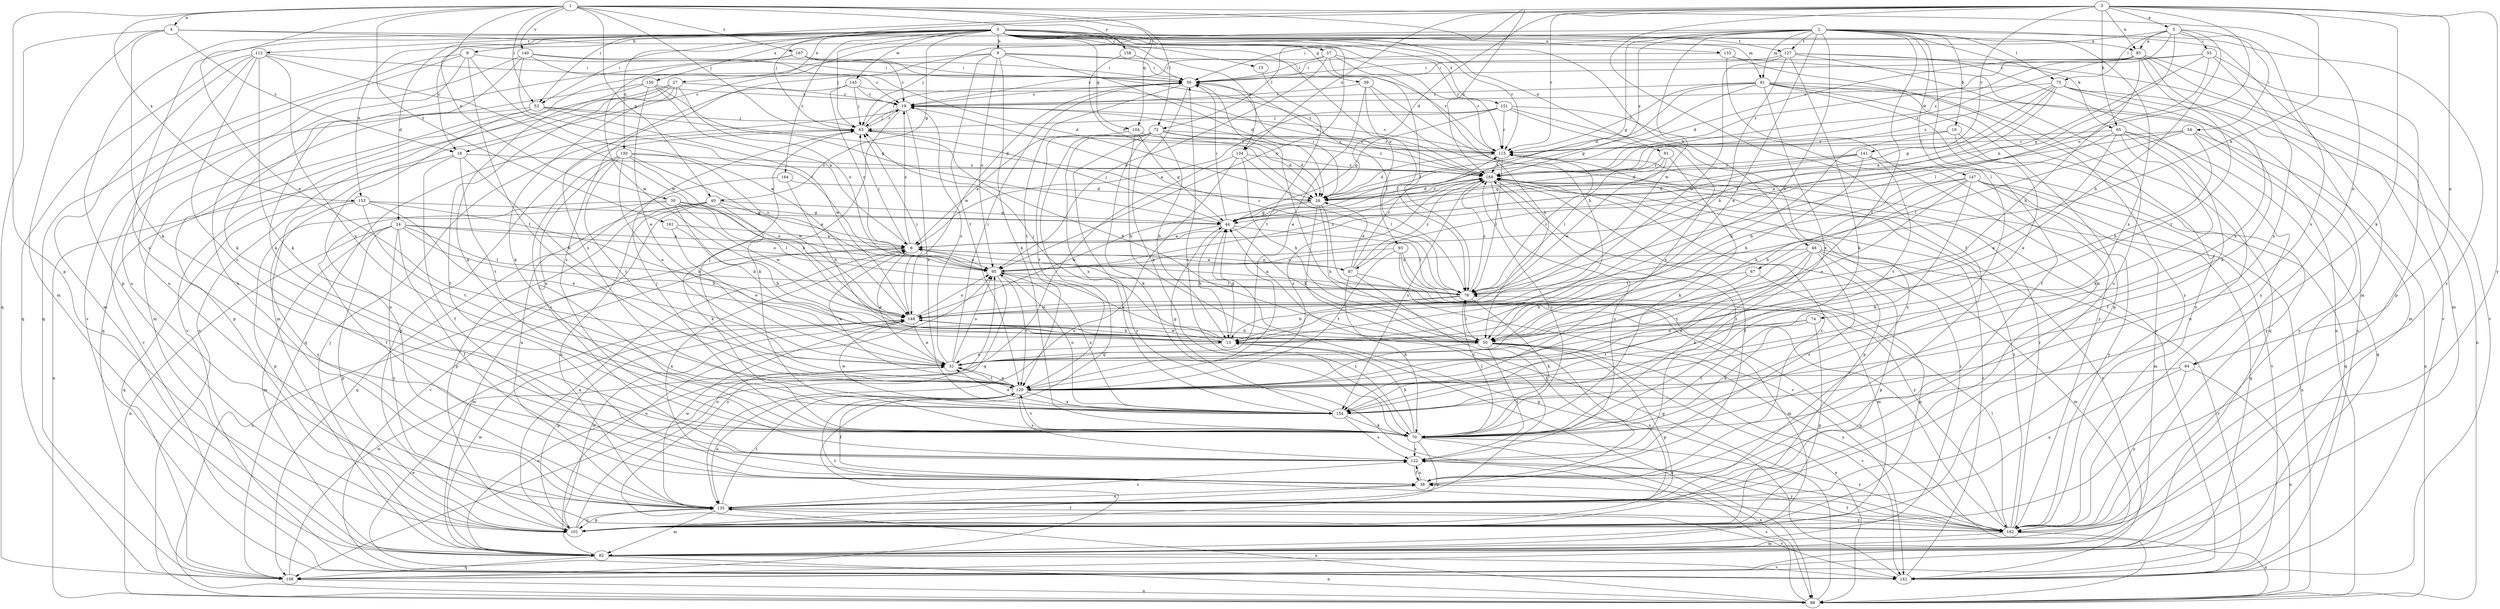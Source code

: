 strict digraph  {
0;
1;
2;
3;
4;
5;
6;
8;
9;
10;
13;
15;
18;
19;
24;
26;
27;
30;
32;
38;
39;
40;
44;
48;
50;
53;
54;
55;
56;
57;
63;
65;
67;
70;
72;
74;
75;
76;
81;
82;
84;
85;
87;
88;
91;
93;
95;
101;
104;
108;
112;
115;
122;
127;
129;
130;
133;
134;
135;
140;
141;
142;
145;
147;
148;
150;
151;
153;
154;
158;
161;
162;
164;
167;
168;
0 -> 8  [label=b];
0 -> 9  [label=b];
0 -> 15  [label=c];
0 -> 18  [label=c];
0 -> 24  [label=d];
0 -> 27  [label=e];
0 -> 39  [label=g];
0 -> 40  [label=g];
0 -> 48  [label=h];
0 -> 53  [label=i];
0 -> 57  [label=j];
0 -> 63  [label=j];
0 -> 65  [label=k];
0 -> 81  [label=m];
0 -> 91  [label=o];
0 -> 93  [label=o];
0 -> 95  [label=o];
0 -> 101  [label=p];
0 -> 104  [label=q];
0 -> 112  [label=r];
0 -> 115  [label=r];
0 -> 122  [label=s];
0 -> 127  [label=t];
0 -> 130  [label=u];
0 -> 133  [label=u];
0 -> 134  [label=u];
0 -> 145  [label=w];
0 -> 150  [label=x];
0 -> 151  [label=x];
0 -> 153  [label=x];
0 -> 164  [label=z];
1 -> 4  [label=a];
1 -> 30  [label=e];
1 -> 32  [label=e];
1 -> 40  [label=g];
1 -> 53  [label=i];
1 -> 63  [label=j];
1 -> 72  [label=l];
1 -> 84  [label=n];
1 -> 101  [label=p];
1 -> 104  [label=q];
1 -> 140  [label=v];
1 -> 153  [label=x];
1 -> 158  [label=y];
1 -> 161  [label=y];
1 -> 167  [label=z];
1 -> 168  [label=z];
2 -> 10  [label=b];
2 -> 13  [label=b];
2 -> 18  [label=c];
2 -> 32  [label=e];
2 -> 44  [label=g];
2 -> 63  [label=j];
2 -> 72  [label=l];
2 -> 74  [label=l];
2 -> 75  [label=l];
2 -> 81  [label=m];
2 -> 82  [label=m];
2 -> 127  [label=t];
2 -> 129  [label=t];
2 -> 147  [label=w];
2 -> 148  [label=w];
2 -> 154  [label=x];
2 -> 162  [label=y];
2 -> 168  [label=z];
3 -> 5  [label=a];
3 -> 26  [label=d];
3 -> 38  [label=f];
3 -> 53  [label=i];
3 -> 63  [label=j];
3 -> 65  [label=k];
3 -> 67  [label=k];
3 -> 70  [label=k];
3 -> 84  [label=n];
3 -> 85  [label=n];
3 -> 95  [label=o];
3 -> 115  [label=r];
3 -> 134  [label=u];
3 -> 141  [label=v];
3 -> 162  [label=y];
4 -> 18  [label=c];
4 -> 70  [label=k];
4 -> 82  [label=m];
4 -> 85  [label=n];
4 -> 108  [label=q];
4 -> 115  [label=r];
5 -> 50  [label=h];
5 -> 54  [label=i];
5 -> 55  [label=i];
5 -> 56  [label=i];
5 -> 75  [label=l];
5 -> 85  [label=n];
5 -> 87  [label=n];
5 -> 154  [label=x];
5 -> 168  [label=z];
6 -> 19  [label=c];
6 -> 32  [label=e];
6 -> 63  [label=j];
6 -> 82  [label=m];
6 -> 87  [label=n];
6 -> 88  [label=n];
6 -> 95  [label=o];
8 -> 56  [label=i];
8 -> 108  [label=q];
8 -> 129  [label=t];
8 -> 135  [label=u];
8 -> 142  [label=v];
8 -> 148  [label=w];
9 -> 26  [label=d];
9 -> 56  [label=i];
9 -> 70  [label=k];
9 -> 88  [label=n];
9 -> 95  [label=o];
9 -> 115  [label=r];
9 -> 122  [label=s];
9 -> 129  [label=t];
10 -> 32  [label=e];
10 -> 50  [label=h];
10 -> 115  [label=r];
10 -> 162  [label=y];
13 -> 32  [label=e];
13 -> 44  [label=g];
13 -> 63  [label=j];
13 -> 88  [label=n];
13 -> 95  [label=o];
13 -> 148  [label=w];
15 -> 129  [label=t];
18 -> 13  [label=b];
18 -> 38  [label=f];
18 -> 88  [label=n];
18 -> 129  [label=t];
18 -> 168  [label=z];
19 -> 63  [label=j];
19 -> 70  [label=k];
19 -> 108  [label=q];
19 -> 154  [label=x];
19 -> 168  [label=z];
24 -> 6  [label=a];
24 -> 38  [label=f];
24 -> 50  [label=h];
24 -> 76  [label=l];
24 -> 82  [label=m];
24 -> 88  [label=n];
24 -> 95  [label=o];
24 -> 101  [label=p];
24 -> 162  [label=y];
26 -> 44  [label=g];
26 -> 50  [label=h];
26 -> 56  [label=i];
26 -> 135  [label=u];
26 -> 142  [label=v];
26 -> 148  [label=w];
26 -> 168  [label=z];
27 -> 19  [label=c];
27 -> 38  [label=f];
27 -> 70  [label=k];
27 -> 82  [label=m];
27 -> 95  [label=o];
27 -> 108  [label=q];
27 -> 142  [label=v];
30 -> 13  [label=b];
30 -> 38  [label=f];
30 -> 44  [label=g];
30 -> 76  [label=l];
30 -> 95  [label=o];
30 -> 101  [label=p];
30 -> 148  [label=w];
32 -> 19  [label=c];
32 -> 56  [label=i];
32 -> 95  [label=o];
32 -> 129  [label=t];
38 -> 6  [label=a];
38 -> 122  [label=s];
38 -> 135  [label=u];
38 -> 168  [label=z];
39 -> 19  [label=c];
39 -> 32  [label=e];
39 -> 50  [label=h];
39 -> 76  [label=l];
39 -> 142  [label=v];
40 -> 6  [label=a];
40 -> 44  [label=g];
40 -> 70  [label=k];
40 -> 101  [label=p];
40 -> 108  [label=q];
40 -> 135  [label=u];
40 -> 142  [label=v];
44 -> 6  [label=a];
44 -> 13  [label=b];
44 -> 50  [label=h];
44 -> 56  [label=i];
44 -> 63  [label=j];
44 -> 76  [label=l];
48 -> 70  [label=k];
48 -> 82  [label=m];
48 -> 95  [label=o];
48 -> 101  [label=p];
48 -> 122  [label=s];
48 -> 129  [label=t];
48 -> 142  [label=v];
48 -> 154  [label=x];
50 -> 76  [label=l];
50 -> 88  [label=n];
50 -> 101  [label=p];
50 -> 122  [label=s];
50 -> 129  [label=t];
50 -> 135  [label=u];
50 -> 142  [label=v];
50 -> 162  [label=y];
53 -> 26  [label=d];
53 -> 63  [label=j];
53 -> 101  [label=p];
53 -> 135  [label=u];
53 -> 142  [label=v];
53 -> 148  [label=w];
54 -> 6  [label=a];
54 -> 50  [label=h];
54 -> 76  [label=l];
54 -> 88  [label=n];
54 -> 115  [label=r];
54 -> 162  [label=y];
55 -> 44  [label=g];
55 -> 56  [label=i];
55 -> 76  [label=l];
55 -> 101  [label=p];
55 -> 154  [label=x];
55 -> 168  [label=z];
56 -> 19  [label=c];
56 -> 70  [label=k];
56 -> 76  [label=l];
56 -> 129  [label=t];
56 -> 148  [label=w];
57 -> 19  [label=c];
57 -> 50  [label=h];
57 -> 56  [label=i];
57 -> 76  [label=l];
57 -> 95  [label=o];
57 -> 115  [label=r];
63 -> 19  [label=c];
63 -> 50  [label=h];
63 -> 56  [label=i];
63 -> 101  [label=p];
63 -> 115  [label=r];
65 -> 13  [label=b];
65 -> 32  [label=e];
65 -> 38  [label=f];
65 -> 70  [label=k];
65 -> 108  [label=q];
65 -> 115  [label=r];
65 -> 135  [label=u];
67 -> 13  [label=b];
67 -> 76  [label=l];
67 -> 101  [label=p];
70 -> 13  [label=b];
70 -> 56  [label=i];
70 -> 63  [label=j];
70 -> 76  [label=l];
70 -> 88  [label=n];
70 -> 101  [label=p];
70 -> 122  [label=s];
70 -> 129  [label=t];
70 -> 162  [label=y];
70 -> 168  [label=z];
72 -> 13  [label=b];
72 -> 26  [label=d];
72 -> 70  [label=k];
72 -> 108  [label=q];
72 -> 115  [label=r];
72 -> 129  [label=t];
72 -> 154  [label=x];
72 -> 162  [label=y];
72 -> 168  [label=z];
74 -> 13  [label=b];
74 -> 70  [label=k];
74 -> 101  [label=p];
74 -> 129  [label=t];
75 -> 6  [label=a];
75 -> 19  [label=c];
75 -> 44  [label=g];
75 -> 70  [label=k];
75 -> 76  [label=l];
75 -> 82  [label=m];
75 -> 88  [label=n];
75 -> 168  [label=z];
76 -> 6  [label=a];
76 -> 13  [label=b];
76 -> 19  [label=c];
76 -> 70  [label=k];
76 -> 115  [label=r];
76 -> 148  [label=w];
76 -> 168  [label=z];
81 -> 19  [label=c];
81 -> 26  [label=d];
81 -> 38  [label=f];
81 -> 44  [label=g];
81 -> 101  [label=p];
81 -> 108  [label=q];
81 -> 115  [label=r];
81 -> 142  [label=v];
81 -> 154  [label=x];
81 -> 162  [label=y];
82 -> 32  [label=e];
82 -> 63  [label=j];
82 -> 88  [label=n];
82 -> 95  [label=o];
82 -> 108  [label=q];
82 -> 142  [label=v];
82 -> 148  [label=w];
82 -> 168  [label=z];
84 -> 88  [label=n];
84 -> 129  [label=t];
84 -> 135  [label=u];
84 -> 162  [label=y];
85 -> 26  [label=d];
85 -> 50  [label=h];
85 -> 56  [label=i];
85 -> 82  [label=m];
85 -> 129  [label=t];
85 -> 142  [label=v];
85 -> 154  [label=x];
85 -> 168  [label=z];
87 -> 6  [label=a];
87 -> 26  [label=d];
87 -> 38  [label=f];
87 -> 70  [label=k];
87 -> 82  [label=m];
87 -> 115  [label=r];
87 -> 168  [label=z];
88 -> 44  [label=g];
88 -> 122  [label=s];
88 -> 135  [label=u];
91 -> 70  [label=k];
91 -> 76  [label=l];
91 -> 148  [label=w];
91 -> 168  [label=z];
93 -> 82  [label=m];
93 -> 88  [label=n];
93 -> 95  [label=o];
93 -> 129  [label=t];
93 -> 162  [label=y];
95 -> 76  [label=l];
95 -> 129  [label=t];
95 -> 154  [label=x];
95 -> 162  [label=y];
95 -> 168  [label=z];
101 -> 6  [label=a];
101 -> 38  [label=f];
101 -> 95  [label=o];
101 -> 135  [label=u];
101 -> 148  [label=w];
104 -> 6  [label=a];
104 -> 26  [label=d];
104 -> 44  [label=g];
104 -> 50  [label=h];
104 -> 115  [label=r];
108 -> 88  [label=n];
108 -> 148  [label=w];
112 -> 56  [label=i];
112 -> 70  [label=k];
112 -> 82  [label=m];
112 -> 108  [label=q];
112 -> 122  [label=s];
112 -> 135  [label=u];
112 -> 148  [label=w];
112 -> 154  [label=x];
115 -> 19  [label=c];
115 -> 26  [label=d];
115 -> 76  [label=l];
115 -> 142  [label=v];
115 -> 168  [label=z];
122 -> 38  [label=f];
122 -> 162  [label=y];
122 -> 168  [label=z];
127 -> 13  [label=b];
127 -> 56  [label=i];
127 -> 70  [label=k];
127 -> 135  [label=u];
127 -> 142  [label=v];
127 -> 148  [label=w];
127 -> 162  [label=y];
129 -> 6  [label=a];
129 -> 32  [label=e];
129 -> 38  [label=f];
129 -> 63  [label=j];
129 -> 122  [label=s];
129 -> 135  [label=u];
129 -> 154  [label=x];
129 -> 168  [label=z];
130 -> 32  [label=e];
130 -> 50  [label=h];
130 -> 95  [label=o];
130 -> 122  [label=s];
130 -> 129  [label=t];
130 -> 148  [label=w];
130 -> 154  [label=x];
130 -> 168  [label=z];
133 -> 56  [label=i];
133 -> 88  [label=n];
133 -> 135  [label=u];
133 -> 162  [label=y];
134 -> 50  [label=h];
134 -> 76  [label=l];
134 -> 108  [label=q];
134 -> 135  [label=u];
134 -> 168  [label=z];
135 -> 82  [label=m];
135 -> 101  [label=p];
135 -> 122  [label=s];
135 -> 129  [label=t];
135 -> 142  [label=v];
135 -> 148  [label=w];
135 -> 162  [label=y];
140 -> 19  [label=c];
140 -> 26  [label=d];
140 -> 56  [label=i];
140 -> 70  [label=k];
140 -> 76  [label=l];
140 -> 135  [label=u];
141 -> 26  [label=d];
141 -> 44  [label=g];
141 -> 50  [label=h];
141 -> 108  [label=q];
141 -> 129  [label=t];
141 -> 168  [label=z];
142 -> 32  [label=e];
142 -> 44  [label=g];
142 -> 168  [label=z];
145 -> 19  [label=c];
145 -> 63  [label=j];
145 -> 95  [label=o];
145 -> 154  [label=x];
145 -> 168  [label=z];
147 -> 13  [label=b];
147 -> 26  [label=d];
147 -> 32  [label=e];
147 -> 50  [label=h];
147 -> 70  [label=k];
147 -> 82  [label=m];
147 -> 88  [label=n];
147 -> 108  [label=q];
147 -> 162  [label=y];
148 -> 13  [label=b];
148 -> 32  [label=e];
148 -> 50  [label=h];
148 -> 63  [label=j];
148 -> 95  [label=o];
148 -> 101  [label=p];
150 -> 6  [label=a];
150 -> 19  [label=c];
150 -> 32  [label=e];
150 -> 44  [label=g];
150 -> 70  [label=k];
150 -> 82  [label=m];
151 -> 6  [label=a];
151 -> 44  [label=g];
151 -> 63  [label=j];
151 -> 115  [label=r];
151 -> 135  [label=u];
151 -> 154  [label=x];
151 -> 162  [label=y];
153 -> 32  [label=e];
153 -> 44  [label=g];
153 -> 50  [label=h];
153 -> 108  [label=q];
153 -> 129  [label=t];
153 -> 135  [label=u];
154 -> 32  [label=e];
154 -> 44  [label=g];
154 -> 70  [label=k];
154 -> 95  [label=o];
154 -> 122  [label=s];
154 -> 148  [label=w];
158 -> 26  [label=d];
158 -> 56  [label=i];
161 -> 6  [label=a];
161 -> 32  [label=e];
161 -> 50  [label=h];
162 -> 38  [label=f];
162 -> 56  [label=i];
162 -> 76  [label=l];
162 -> 82  [label=m];
162 -> 88  [label=n];
162 -> 115  [label=r];
162 -> 129  [label=t];
162 -> 168  [label=z];
164 -> 13  [label=b];
164 -> 26  [label=d];
164 -> 135  [label=u];
167 -> 19  [label=c];
167 -> 56  [label=i];
167 -> 70  [label=k];
167 -> 148  [label=w];
167 -> 168  [label=z];
168 -> 26  [label=d];
168 -> 38  [label=f];
168 -> 101  [label=p];
168 -> 122  [label=s];
168 -> 142  [label=v];
168 -> 154  [label=x];
}

